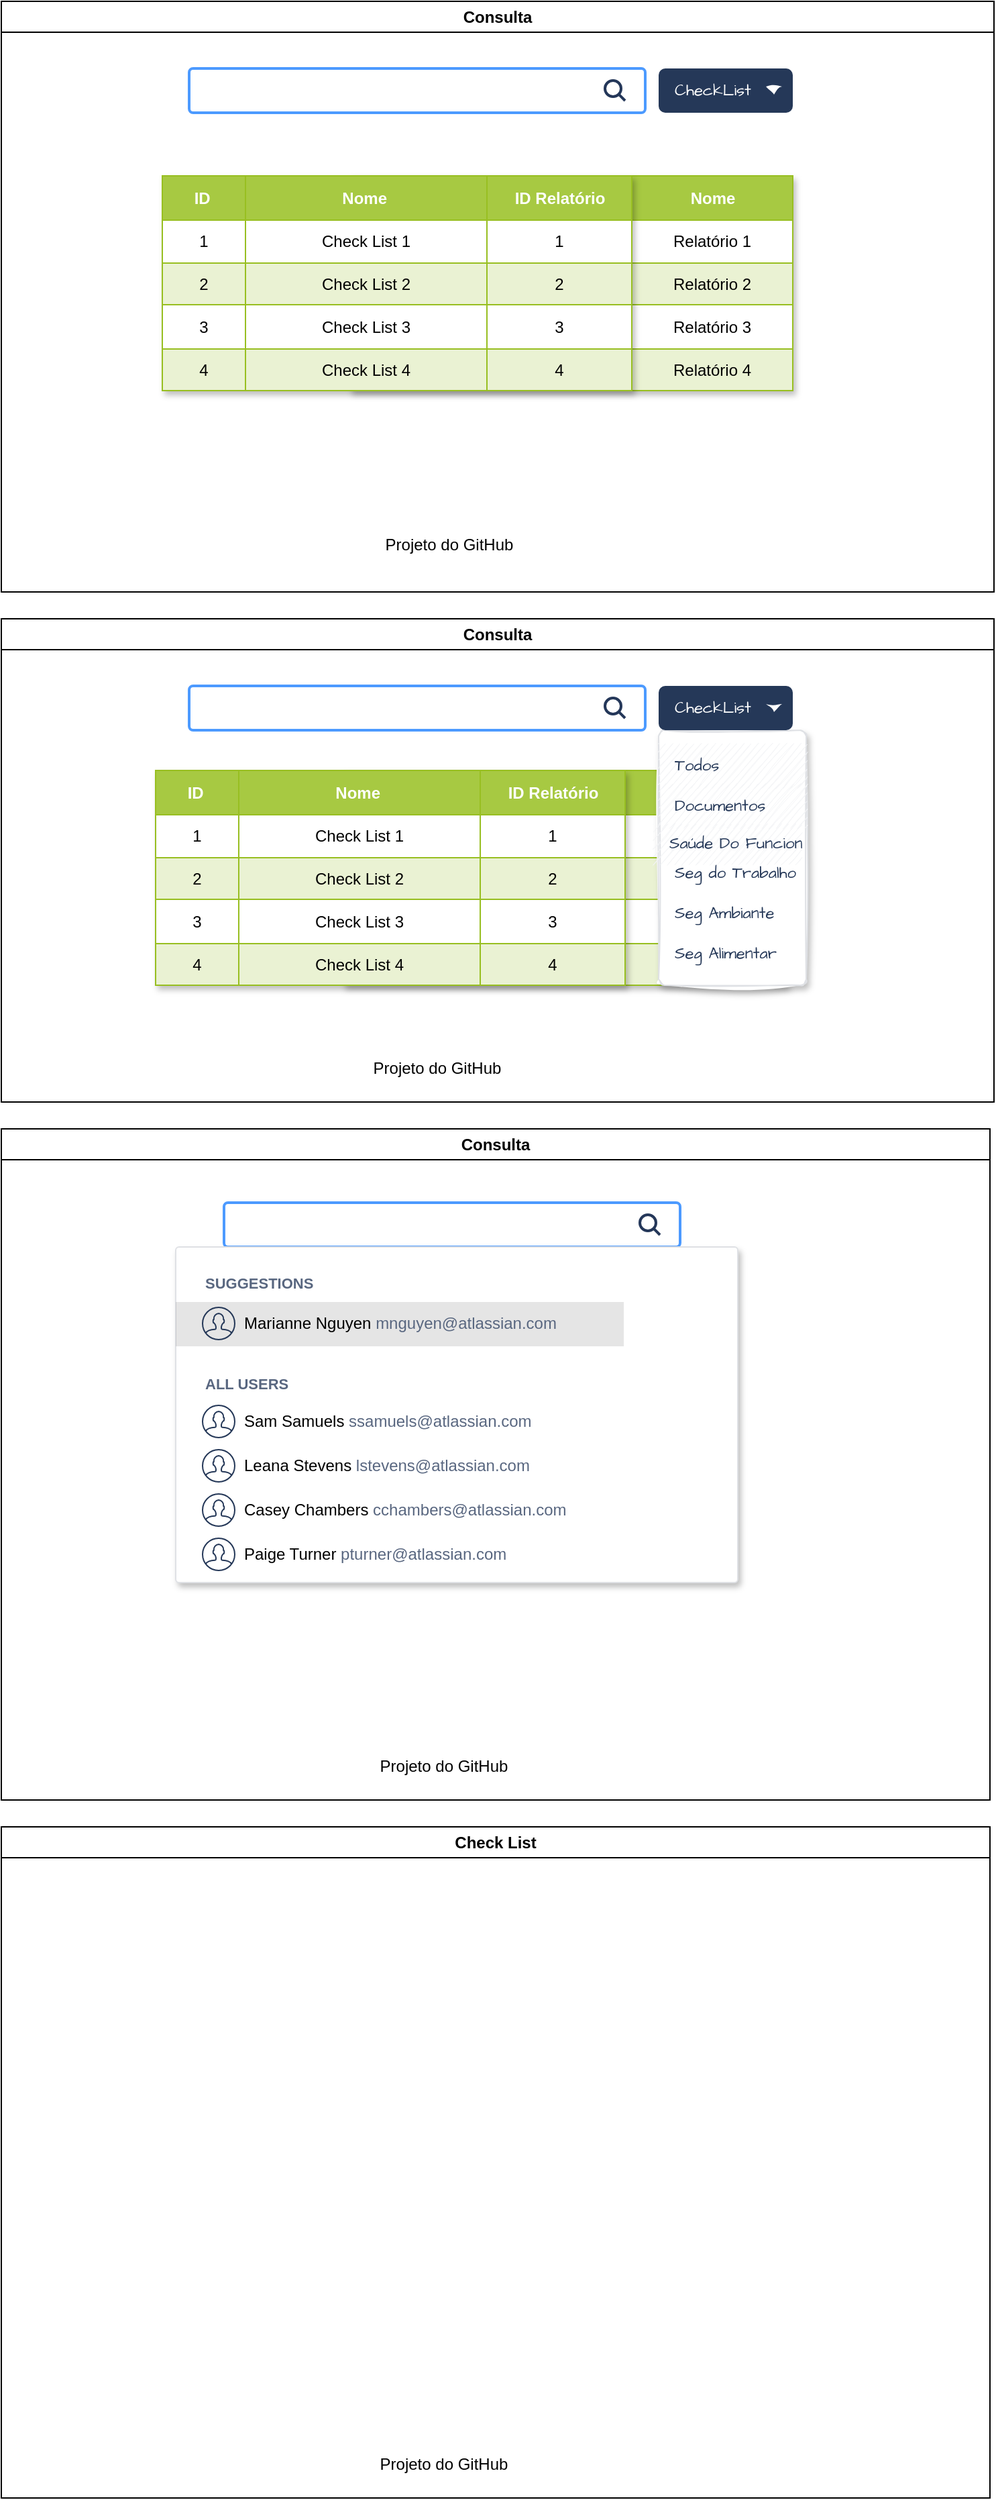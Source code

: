<mxfile version="21.1.8" type="device" pages="3">
  <diagram id="hYDpLWTTxXOnP5VwEAOP" name="Design">
    <mxGraphModel dx="789" dy="376" grid="1" gridSize="10" guides="1" tooltips="1" connect="1" arrows="1" fold="1" page="1" pageScale="1" pageWidth="827" pageHeight="1169" math="0" shadow="0">
      <root>
        <mxCell id="0" />
        <mxCell id="1" parent="0" />
        <mxCell id="rD9ZH-jzT0BM88NUUdoJ-6" value="Consulta" style="swimlane;whiteSpace=wrap;html=1;" parent="1" vertex="1">
          <mxGeometry x="90" y="40" width="740" height="440" as="geometry" />
        </mxCell>
        <mxCell id="llxftVUKtbDUr1pnSRmL-241" value="Assets" style="childLayout=tableLayout;recursiveResize=0;strokeColor=#98bf21;fillColor=#A7C942;shadow=1;movable=1;resizable=1;rotatable=1;deletable=1;editable=1;locked=0;connectable=1;" vertex="1" parent="rD9ZH-jzT0BM88NUUdoJ-6">
          <mxGeometry x="260" y="130" width="330" height="160" as="geometry" />
        </mxCell>
        <mxCell id="llxftVUKtbDUr1pnSRmL-242" style="shape=tableRow;horizontal=0;startSize=0;swimlaneHead=0;swimlaneBody=0;top=0;left=0;bottom=0;right=0;dropTarget=0;collapsible=0;recursiveResize=0;expand=0;fontStyle=0;strokeColor=inherit;fillColor=#ffffff;" vertex="1" parent="llxftVUKtbDUr1pnSRmL-241">
          <mxGeometry width="330" height="33" as="geometry" />
        </mxCell>
        <mxCell id="llxftVUKtbDUr1pnSRmL-243" value="Nome" style="connectable=0;recursiveResize=0;strokeColor=inherit;fillColor=#A7C942;align=center;fontStyle=1;fontColor=#FFFFFF;html=1;" vertex="1" parent="llxftVUKtbDUr1pnSRmL-242">
          <mxGeometry width="110" height="33" as="geometry">
            <mxRectangle width="110" height="33" as="alternateBounds" />
          </mxGeometry>
        </mxCell>
        <mxCell id="llxftVUKtbDUr1pnSRmL-244" value="Title 2" style="connectable=0;recursiveResize=0;strokeColor=inherit;fillColor=#A7C942;align=center;fontStyle=1;fontColor=#FFFFFF;html=1;" vertex="1" parent="llxftVUKtbDUr1pnSRmL-242">
          <mxGeometry x="110" width="100" height="33" as="geometry">
            <mxRectangle width="100" height="33" as="alternateBounds" />
          </mxGeometry>
        </mxCell>
        <mxCell id="llxftVUKtbDUr1pnSRmL-245" value="Nome" style="connectable=0;recursiveResize=0;strokeColor=inherit;fillColor=#A7C942;align=center;fontStyle=1;fontColor=#FFFFFF;html=1;" vertex="1" parent="llxftVUKtbDUr1pnSRmL-242">
          <mxGeometry x="210" width="120" height="33" as="geometry">
            <mxRectangle width="120" height="33" as="alternateBounds" />
          </mxGeometry>
        </mxCell>
        <mxCell id="llxftVUKtbDUr1pnSRmL-246" value="" style="shape=tableRow;horizontal=0;startSize=0;swimlaneHead=0;swimlaneBody=0;top=0;left=0;bottom=0;right=0;dropTarget=0;collapsible=0;recursiveResize=0;expand=0;fontStyle=0;strokeColor=inherit;fillColor=#ffffff;" vertex="1" parent="llxftVUKtbDUr1pnSRmL-241">
          <mxGeometry y="33" width="330" height="32" as="geometry" />
        </mxCell>
        <mxCell id="llxftVUKtbDUr1pnSRmL-247" value="Value 1" style="connectable=0;recursiveResize=0;strokeColor=inherit;fillColor=inherit;align=center;whiteSpace=wrap;html=1;" vertex="1" parent="llxftVUKtbDUr1pnSRmL-246">
          <mxGeometry width="110" height="32" as="geometry">
            <mxRectangle width="110" height="32" as="alternateBounds" />
          </mxGeometry>
        </mxCell>
        <mxCell id="llxftVUKtbDUr1pnSRmL-248" value="Value 2" style="connectable=0;recursiveResize=0;strokeColor=inherit;fillColor=inherit;align=center;whiteSpace=wrap;html=1;" vertex="1" parent="llxftVUKtbDUr1pnSRmL-246">
          <mxGeometry x="110" width="100" height="32" as="geometry">
            <mxRectangle width="100" height="32" as="alternateBounds" />
          </mxGeometry>
        </mxCell>
        <mxCell id="llxftVUKtbDUr1pnSRmL-249" value="Relatório 1&lt;br&gt;" style="connectable=0;recursiveResize=0;strokeColor=inherit;fillColor=inherit;align=center;whiteSpace=wrap;html=1;" vertex="1" parent="llxftVUKtbDUr1pnSRmL-246">
          <mxGeometry x="210" width="120" height="32" as="geometry">
            <mxRectangle width="120" height="32" as="alternateBounds" />
          </mxGeometry>
        </mxCell>
        <mxCell id="llxftVUKtbDUr1pnSRmL-250" value="" style="shape=tableRow;horizontal=0;startSize=0;swimlaneHead=0;swimlaneBody=0;top=0;left=0;bottom=0;right=0;dropTarget=0;collapsible=0;recursiveResize=0;expand=0;fontStyle=1;strokeColor=inherit;fillColor=#EAF2D3;" vertex="1" parent="llxftVUKtbDUr1pnSRmL-241">
          <mxGeometry y="65" width="330" height="31" as="geometry" />
        </mxCell>
        <mxCell id="llxftVUKtbDUr1pnSRmL-251" value="Value 4" style="connectable=0;recursiveResize=0;strokeColor=inherit;fillColor=inherit;whiteSpace=wrap;html=1;" vertex="1" parent="llxftVUKtbDUr1pnSRmL-250">
          <mxGeometry width="110" height="31" as="geometry">
            <mxRectangle width="110" height="31" as="alternateBounds" />
          </mxGeometry>
        </mxCell>
        <mxCell id="llxftVUKtbDUr1pnSRmL-252" value="Value 5" style="connectable=0;recursiveResize=0;strokeColor=inherit;fillColor=inherit;whiteSpace=wrap;html=1;" vertex="1" parent="llxftVUKtbDUr1pnSRmL-250">
          <mxGeometry x="110" width="100" height="31" as="geometry">
            <mxRectangle width="100" height="31" as="alternateBounds" />
          </mxGeometry>
        </mxCell>
        <mxCell id="llxftVUKtbDUr1pnSRmL-253" value="Relatório 2" style="connectable=0;recursiveResize=0;strokeColor=inherit;fillColor=inherit;whiteSpace=wrap;html=1;" vertex="1" parent="llxftVUKtbDUr1pnSRmL-250">
          <mxGeometry x="210" width="120" height="31" as="geometry">
            <mxRectangle width="120" height="31" as="alternateBounds" />
          </mxGeometry>
        </mxCell>
        <mxCell id="llxftVUKtbDUr1pnSRmL-254" value="" style="shape=tableRow;horizontal=0;startSize=0;swimlaneHead=0;swimlaneBody=0;top=0;left=0;bottom=0;right=0;dropTarget=0;collapsible=0;recursiveResize=0;expand=0;fontStyle=0;strokeColor=inherit;fillColor=#ffffff;" vertex="1" parent="llxftVUKtbDUr1pnSRmL-241">
          <mxGeometry y="96" width="330" height="33" as="geometry" />
        </mxCell>
        <mxCell id="llxftVUKtbDUr1pnSRmL-255" value="Value 7" style="connectable=0;recursiveResize=0;strokeColor=inherit;fillColor=inherit;fontStyle=0;align=center;whiteSpace=wrap;html=1;" vertex="1" parent="llxftVUKtbDUr1pnSRmL-254">
          <mxGeometry width="110" height="33" as="geometry">
            <mxRectangle width="110" height="33" as="alternateBounds" />
          </mxGeometry>
        </mxCell>
        <mxCell id="llxftVUKtbDUr1pnSRmL-256" value="Value 8" style="connectable=0;recursiveResize=0;strokeColor=inherit;fillColor=inherit;fontStyle=0;align=center;whiteSpace=wrap;html=1;" vertex="1" parent="llxftVUKtbDUr1pnSRmL-254">
          <mxGeometry x="110" width="100" height="33" as="geometry">
            <mxRectangle width="100" height="33" as="alternateBounds" />
          </mxGeometry>
        </mxCell>
        <mxCell id="llxftVUKtbDUr1pnSRmL-257" value="Relatório 3" style="connectable=0;recursiveResize=0;strokeColor=inherit;fillColor=inherit;fontStyle=0;align=center;whiteSpace=wrap;html=1;" vertex="1" parent="llxftVUKtbDUr1pnSRmL-254">
          <mxGeometry x="210" width="120" height="33" as="geometry">
            <mxRectangle width="120" height="33" as="alternateBounds" />
          </mxGeometry>
        </mxCell>
        <mxCell id="llxftVUKtbDUr1pnSRmL-258" value="" style="shape=tableRow;horizontal=0;startSize=0;swimlaneHead=0;swimlaneBody=0;top=0;left=0;bottom=0;right=0;dropTarget=0;collapsible=0;recursiveResize=0;expand=0;fontStyle=1;strokeColor=inherit;fillColor=#EAF2D3;" vertex="1" parent="llxftVUKtbDUr1pnSRmL-241">
          <mxGeometry y="129" width="330" height="31" as="geometry" />
        </mxCell>
        <mxCell id="llxftVUKtbDUr1pnSRmL-259" value="Value 10" style="connectable=0;recursiveResize=0;strokeColor=inherit;fillColor=inherit;whiteSpace=wrap;html=1;" vertex="1" parent="llxftVUKtbDUr1pnSRmL-258">
          <mxGeometry width="110" height="31" as="geometry">
            <mxRectangle width="110" height="31" as="alternateBounds" />
          </mxGeometry>
        </mxCell>
        <mxCell id="llxftVUKtbDUr1pnSRmL-260" value="Value 11" style="connectable=0;recursiveResize=0;strokeColor=inherit;fillColor=inherit;whiteSpace=wrap;html=1;" vertex="1" parent="llxftVUKtbDUr1pnSRmL-258">
          <mxGeometry x="110" width="100" height="31" as="geometry">
            <mxRectangle width="100" height="31" as="alternateBounds" />
          </mxGeometry>
        </mxCell>
        <mxCell id="llxftVUKtbDUr1pnSRmL-261" value="Relatório 4" style="connectable=0;recursiveResize=0;strokeColor=inherit;fillColor=inherit;whiteSpace=wrap;html=1;" vertex="1" parent="llxftVUKtbDUr1pnSRmL-258">
          <mxGeometry x="210" width="120" height="31" as="geometry">
            <mxRectangle width="120" height="31" as="alternateBounds" />
          </mxGeometry>
        </mxCell>
        <mxCell id="rD9ZH-jzT0BM88NUUdoJ-68" value="Projeto do GitHub" style="text;html=1;strokeColor=none;fillColor=none;align=center;verticalAlign=middle;whiteSpace=wrap;rounded=0;" parent="rD9ZH-jzT0BM88NUUdoJ-6" vertex="1">
          <mxGeometry x="259" y="390" width="150" height="30" as="geometry" />
        </mxCell>
        <mxCell id="09MX7oAzeaX3uCbdMfl3-3" value="CheckList" style="rounded=1;fillColor=#253858;strokeColor=none;html=1;fontColor=#ffffff;align=left;fontSize=12;spacingLeft=10;sketch=0;hachureGap=4;pointerEvents=0;fontFamily=Architects Daughter;fontSource=https%3A%2F%2Ffonts.googleapis.com%2Fcss%3Ffamily%3DArchitects%2BDaughter;" parent="rD9ZH-jzT0BM88NUUdoJ-6" vertex="1">
          <mxGeometry x="490" y="50" width="100" height="33" as="geometry" />
        </mxCell>
        <mxCell id="09MX7oAzeaX3uCbdMfl3-4" value="" style="shape=triangle;direction=south;fillColor=#ffffff;strokeColor=none;html=1;sketch=1;hachureGap=4;pointerEvents=0;fontFamily=Architects Daughter;fontSource=https%3A%2F%2Ffonts.googleapis.com%2Fcss%3Ffamily%3DArchitects%2BDaughter;fontSize=20;" parent="09MX7oAzeaX3uCbdMfl3-3" vertex="1">
          <mxGeometry x="1" y="0.5" width="12" height="6" relative="1" as="geometry">
            <mxPoint x="-20" y="-3" as="offset" />
          </mxGeometry>
        </mxCell>
        <mxCell id="09MX7oAzeaX3uCbdMfl3-91" value="" style="rounded=1;arcSize=9;fillColor=#ffffff;strokeColor=#4C9AFF;html=1;strokeWidth=2;spacingLeft=30;fontColor=#000000;align=left" parent="rD9ZH-jzT0BM88NUUdoJ-6" vertex="1">
          <mxGeometry x="140" y="50" width="340" height="33" as="geometry" />
        </mxCell>
        <mxCell id="09MX7oAzeaX3uCbdMfl3-92" value="" style="shape=mxgraph.ios7.icons.looking_glass;fillColor=none;strokeColor=#243759;html=1;strokeWidth=2" parent="09MX7oAzeaX3uCbdMfl3-91" vertex="1">
          <mxGeometry x="1" y="0.5" width="15" height="15" relative="1" as="geometry">
            <mxPoint x="-30" y="-7.5" as="offset" />
          </mxGeometry>
        </mxCell>
        <mxCell id="llxftVUKtbDUr1pnSRmL-74" value="Assets" style="childLayout=tableLayout;recursiveResize=0;strokeColor=#98bf21;fillColor=#A7C942;shadow=1;movable=1;resizable=1;rotatable=1;deletable=1;editable=1;locked=0;connectable=1;" vertex="1" parent="rD9ZH-jzT0BM88NUUdoJ-6">
          <mxGeometry x="120" y="130" width="350" height="160" as="geometry" />
        </mxCell>
        <mxCell id="llxftVUKtbDUr1pnSRmL-75" style="shape=tableRow;horizontal=0;startSize=0;swimlaneHead=0;swimlaneBody=0;top=0;left=0;bottom=0;right=0;dropTarget=0;collapsible=0;recursiveResize=0;expand=0;fontStyle=0;strokeColor=inherit;fillColor=#ffffff;" vertex="1" parent="llxftVUKtbDUr1pnSRmL-74">
          <mxGeometry width="350" height="33" as="geometry" />
        </mxCell>
        <mxCell id="llxftVUKtbDUr1pnSRmL-76" value="ID&lt;span style=&quot;white-space: pre;&quot;&gt;	&lt;/span&gt;" style="connectable=0;recursiveResize=0;strokeColor=inherit;fillColor=#A7C942;align=center;fontStyle=1;fontColor=#FFFFFF;html=1;" vertex="1" parent="llxftVUKtbDUr1pnSRmL-75">
          <mxGeometry width="62" height="33" as="geometry">
            <mxRectangle width="62" height="33" as="alternateBounds" />
          </mxGeometry>
        </mxCell>
        <mxCell id="llxftVUKtbDUr1pnSRmL-77" value="Nome&lt;span style=&quot;white-space: pre;&quot;&gt;	&lt;/span&gt;" style="connectable=0;recursiveResize=0;strokeColor=inherit;fillColor=#A7C942;align=center;fontStyle=1;fontColor=#FFFFFF;html=1;" vertex="1" parent="llxftVUKtbDUr1pnSRmL-75">
          <mxGeometry x="62" width="180" height="33" as="geometry">
            <mxRectangle width="180" height="33" as="alternateBounds" />
          </mxGeometry>
        </mxCell>
        <mxCell id="llxftVUKtbDUr1pnSRmL-78" value="ID Relatório" style="connectable=0;recursiveResize=0;strokeColor=inherit;fillColor=#A7C942;align=center;fontStyle=1;fontColor=#FFFFFF;html=1;" vertex="1" parent="llxftVUKtbDUr1pnSRmL-75">
          <mxGeometry x="242" width="108" height="33" as="geometry">
            <mxRectangle width="108" height="33" as="alternateBounds" />
          </mxGeometry>
        </mxCell>
        <mxCell id="llxftVUKtbDUr1pnSRmL-79" value="" style="shape=tableRow;horizontal=0;startSize=0;swimlaneHead=0;swimlaneBody=0;top=0;left=0;bottom=0;right=0;dropTarget=0;collapsible=0;recursiveResize=0;expand=0;fontStyle=0;strokeColor=inherit;fillColor=#ffffff;" vertex="1" parent="llxftVUKtbDUr1pnSRmL-74">
          <mxGeometry y="33" width="350" height="32" as="geometry" />
        </mxCell>
        <mxCell id="llxftVUKtbDUr1pnSRmL-80" value="1" style="connectable=0;recursiveResize=0;strokeColor=inherit;fillColor=inherit;align=center;whiteSpace=wrap;html=1;" vertex="1" parent="llxftVUKtbDUr1pnSRmL-79">
          <mxGeometry width="62" height="32" as="geometry">
            <mxRectangle width="62" height="32" as="alternateBounds" />
          </mxGeometry>
        </mxCell>
        <mxCell id="llxftVUKtbDUr1pnSRmL-81" value="Check List 1" style="connectable=0;recursiveResize=0;strokeColor=inherit;fillColor=inherit;align=center;whiteSpace=wrap;html=1;" vertex="1" parent="llxftVUKtbDUr1pnSRmL-79">
          <mxGeometry x="62" width="180" height="32" as="geometry">
            <mxRectangle width="180" height="32" as="alternateBounds" />
          </mxGeometry>
        </mxCell>
        <mxCell id="llxftVUKtbDUr1pnSRmL-82" value="1" style="connectable=0;recursiveResize=0;strokeColor=inherit;fillColor=inherit;align=center;whiteSpace=wrap;html=1;" vertex="1" parent="llxftVUKtbDUr1pnSRmL-79">
          <mxGeometry x="242" width="108" height="32" as="geometry">
            <mxRectangle width="108" height="32" as="alternateBounds" />
          </mxGeometry>
        </mxCell>
        <mxCell id="llxftVUKtbDUr1pnSRmL-83" value="" style="shape=tableRow;horizontal=0;startSize=0;swimlaneHead=0;swimlaneBody=0;top=0;left=0;bottom=0;right=0;dropTarget=0;collapsible=0;recursiveResize=0;expand=0;fontStyle=1;strokeColor=inherit;fillColor=#EAF2D3;" vertex="1" parent="llxftVUKtbDUr1pnSRmL-74">
          <mxGeometry y="65" width="350" height="31" as="geometry" />
        </mxCell>
        <mxCell id="llxftVUKtbDUr1pnSRmL-84" value="2" style="connectable=0;recursiveResize=0;strokeColor=inherit;fillColor=inherit;whiteSpace=wrap;html=1;" vertex="1" parent="llxftVUKtbDUr1pnSRmL-83">
          <mxGeometry width="62" height="31" as="geometry">
            <mxRectangle width="62" height="31" as="alternateBounds" />
          </mxGeometry>
        </mxCell>
        <mxCell id="llxftVUKtbDUr1pnSRmL-85" value="Check List 2" style="connectable=0;recursiveResize=0;strokeColor=inherit;fillColor=inherit;whiteSpace=wrap;html=1;" vertex="1" parent="llxftVUKtbDUr1pnSRmL-83">
          <mxGeometry x="62" width="180" height="31" as="geometry">
            <mxRectangle width="180" height="31" as="alternateBounds" />
          </mxGeometry>
        </mxCell>
        <mxCell id="llxftVUKtbDUr1pnSRmL-86" value="2" style="connectable=0;recursiveResize=0;strokeColor=inherit;fillColor=inherit;whiteSpace=wrap;html=1;" vertex="1" parent="llxftVUKtbDUr1pnSRmL-83">
          <mxGeometry x="242" width="108" height="31" as="geometry">
            <mxRectangle width="108" height="31" as="alternateBounds" />
          </mxGeometry>
        </mxCell>
        <mxCell id="llxftVUKtbDUr1pnSRmL-87" value="" style="shape=tableRow;horizontal=0;startSize=0;swimlaneHead=0;swimlaneBody=0;top=0;left=0;bottom=0;right=0;dropTarget=0;collapsible=0;recursiveResize=0;expand=0;fontStyle=0;strokeColor=inherit;fillColor=#ffffff;" vertex="1" parent="llxftVUKtbDUr1pnSRmL-74">
          <mxGeometry y="96" width="350" height="33" as="geometry" />
        </mxCell>
        <mxCell id="llxftVUKtbDUr1pnSRmL-88" value="3&lt;br&gt;" style="connectable=0;recursiveResize=0;strokeColor=inherit;fillColor=inherit;fontStyle=0;align=center;whiteSpace=wrap;html=1;" vertex="1" parent="llxftVUKtbDUr1pnSRmL-87">
          <mxGeometry width="62" height="33" as="geometry">
            <mxRectangle width="62" height="33" as="alternateBounds" />
          </mxGeometry>
        </mxCell>
        <mxCell id="llxftVUKtbDUr1pnSRmL-89" value="Check List 3" style="connectable=0;recursiveResize=0;strokeColor=inherit;fillColor=inherit;fontStyle=0;align=center;whiteSpace=wrap;html=1;" vertex="1" parent="llxftVUKtbDUr1pnSRmL-87">
          <mxGeometry x="62" width="180" height="33" as="geometry">
            <mxRectangle width="180" height="33" as="alternateBounds" />
          </mxGeometry>
        </mxCell>
        <mxCell id="llxftVUKtbDUr1pnSRmL-90" value="3" style="connectable=0;recursiveResize=0;strokeColor=inherit;fillColor=inherit;fontStyle=0;align=center;whiteSpace=wrap;html=1;" vertex="1" parent="llxftVUKtbDUr1pnSRmL-87">
          <mxGeometry x="242" width="108" height="33" as="geometry">
            <mxRectangle width="108" height="33" as="alternateBounds" />
          </mxGeometry>
        </mxCell>
        <mxCell id="llxftVUKtbDUr1pnSRmL-91" value="" style="shape=tableRow;horizontal=0;startSize=0;swimlaneHead=0;swimlaneBody=0;top=0;left=0;bottom=0;right=0;dropTarget=0;collapsible=0;recursiveResize=0;expand=0;fontStyle=1;strokeColor=inherit;fillColor=#EAF2D3;" vertex="1" parent="llxftVUKtbDUr1pnSRmL-74">
          <mxGeometry y="129" width="350" height="31" as="geometry" />
        </mxCell>
        <mxCell id="llxftVUKtbDUr1pnSRmL-92" value="4&lt;br&gt;" style="connectable=0;recursiveResize=0;strokeColor=inherit;fillColor=inherit;whiteSpace=wrap;html=1;" vertex="1" parent="llxftVUKtbDUr1pnSRmL-91">
          <mxGeometry width="62" height="31" as="geometry">
            <mxRectangle width="62" height="31" as="alternateBounds" />
          </mxGeometry>
        </mxCell>
        <mxCell id="llxftVUKtbDUr1pnSRmL-93" value="Check List 4" style="connectable=0;recursiveResize=0;strokeColor=inherit;fillColor=inherit;whiteSpace=wrap;html=1;" vertex="1" parent="llxftVUKtbDUr1pnSRmL-91">
          <mxGeometry x="62" width="180" height="31" as="geometry">
            <mxRectangle width="180" height="31" as="alternateBounds" />
          </mxGeometry>
        </mxCell>
        <mxCell id="llxftVUKtbDUr1pnSRmL-94" value="4" style="connectable=0;recursiveResize=0;strokeColor=inherit;fillColor=inherit;whiteSpace=wrap;html=1;" vertex="1" parent="llxftVUKtbDUr1pnSRmL-91">
          <mxGeometry x="242" width="108" height="31" as="geometry">
            <mxRectangle width="108" height="31" as="alternateBounds" />
          </mxGeometry>
        </mxCell>
        <mxCell id="09MX7oAzeaX3uCbdMfl3-51" value="Consulta" style="swimlane;whiteSpace=wrap;html=1;" parent="1" vertex="1">
          <mxGeometry x="90" y="880" width="737" height="500" as="geometry" />
        </mxCell>
        <mxCell id="09MX7oAzeaX3uCbdMfl3-75" value="" style="rounded=1;arcSize=9;fillColor=#ffffff;strokeColor=#4C9AFF;html=1;strokeWidth=2;spacingLeft=30;fontColor=#000000;align=left" parent="09MX7oAzeaX3uCbdMfl3-51" vertex="1">
          <mxGeometry x="166" y="55" width="340" height="33" as="geometry" />
        </mxCell>
        <mxCell id="09MX7oAzeaX3uCbdMfl3-76" value="" style="shape=mxgraph.ios7.icons.looking_glass;fillColor=none;strokeColor=#243759;html=1;strokeWidth=2" parent="09MX7oAzeaX3uCbdMfl3-75" vertex="1">
          <mxGeometry x="1" y="0.5" width="15" height="15" relative="1" as="geometry">
            <mxPoint x="-30" y="-7.5" as="offset" />
          </mxGeometry>
        </mxCell>
        <mxCell id="09MX7oAzeaX3uCbdMfl3-93" value="Projeto do GitHub" style="text;html=1;strokeColor=none;fillColor=none;align=center;verticalAlign=middle;whiteSpace=wrap;rounded=0;" parent="09MX7oAzeaX3uCbdMfl3-51" vertex="1">
          <mxGeometry x="255" y="460" width="150" height="30" as="geometry" />
        </mxCell>
        <mxCell id="09MX7oAzeaX3uCbdMfl3-77" value="" style="rounded=1;fillColor=#ffffff;strokeColor=#DFE1E5;shadow=1;arcSize=1" parent="09MX7oAzeaX3uCbdMfl3-51" vertex="1">
          <mxGeometry x="130" y="88" width="419" height="250" as="geometry" />
        </mxCell>
        <mxCell id="09MX7oAzeaX3uCbdMfl3-78" value="SUGGESTIONS" style="fillColor=none;strokeColor=none;html=1;resizeWidth=1;align=left;spacingLeft=20;fontSize=11;fontStyle=1;fontColor=#596780" parent="09MX7oAzeaX3uCbdMfl3-77" vertex="1">
          <mxGeometry width="265.235" height="33" relative="1" as="geometry">
            <mxPoint y="10" as="offset" />
          </mxGeometry>
        </mxCell>
        <mxCell id="09MX7oAzeaX3uCbdMfl3-79" value="" style="rounded=0;fillColor=#000000;strokeColor=none;html=1;opacity=10;resizeWidth=1" parent="09MX7oAzeaX3uCbdMfl3-77" vertex="1">
          <mxGeometry width="334" height="33" relative="1" as="geometry">
            <mxPoint y="41" as="offset" />
          </mxGeometry>
        </mxCell>
        <mxCell id="09MX7oAzeaX3uCbdMfl3-80" value="Marianne Nguyen &lt;font color=&quot;#596780&quot;&gt;mnguyen@atlassian.com&lt;/font&gt;" style="shape=mxgraph.ios7.icons.user;fillColor=none;strokeColor=#253858;html=1;;align=left;fontSize=12;spacingLeft=5;labelPosition=right;verticalLabelPosition=middle;verticalAlign=middle;" parent="09MX7oAzeaX3uCbdMfl3-77" vertex="1">
          <mxGeometry width="24" height="24" relative="1" as="geometry">
            <mxPoint x="20" y="45" as="offset" />
          </mxGeometry>
        </mxCell>
        <mxCell id="09MX7oAzeaX3uCbdMfl3-81" value="ALL USERS" style="fillColor=none;strokeColor=none;html=1;resizeWidth=1;align=left;spacingLeft=20;fontSize=11;fontStyle=1;fontColor=#596780" parent="09MX7oAzeaX3uCbdMfl3-77" vertex="1">
          <mxGeometry width="265.235" height="33" relative="1" as="geometry">
            <mxPoint y="85" as="offset" />
          </mxGeometry>
        </mxCell>
        <mxCell id="09MX7oAzeaX3uCbdMfl3-82" value="Sam Samuels &lt;font color=&quot;#596780&quot;&gt;ssamuels@atlassian.com&lt;/font&gt;" style="shape=mxgraph.ios7.icons.user;fillColor=none;strokeColor=#253858;html=1;;align=left;fontSize=12;spacingLeft=5;labelPosition=right;verticalLabelPosition=middle;verticalAlign=middle;" parent="09MX7oAzeaX3uCbdMfl3-77" vertex="1">
          <mxGeometry width="24" height="24" relative="1" as="geometry">
            <mxPoint x="20" y="118" as="offset" />
          </mxGeometry>
        </mxCell>
        <mxCell id="09MX7oAzeaX3uCbdMfl3-83" value="Leana Stevens &lt;font color=&quot;#596780&quot;&gt;lstevens@atlassian.com&lt;/font&gt;" style="shape=mxgraph.ios7.icons.user;fillColor=none;strokeColor=#253858;html=1;;align=left;fontSize=12;spacingLeft=5;labelPosition=right;verticalLabelPosition=middle;verticalAlign=middle;" parent="09MX7oAzeaX3uCbdMfl3-77" vertex="1">
          <mxGeometry width="24" height="24" relative="1" as="geometry">
            <mxPoint x="20" y="151" as="offset" />
          </mxGeometry>
        </mxCell>
        <mxCell id="09MX7oAzeaX3uCbdMfl3-84" value="Casey Chambers &lt;font color=&quot;#596780&quot;&gt;cchambers@atlassian.com&lt;/font&gt;" style="shape=mxgraph.ios7.icons.user;fillColor=none;strokeColor=#253858;html=1;;align=left;fontSize=12;spacingLeft=5;labelPosition=right;verticalLabelPosition=middle;verticalAlign=middle;" parent="09MX7oAzeaX3uCbdMfl3-77" vertex="1">
          <mxGeometry width="24" height="24" relative="1" as="geometry">
            <mxPoint x="20" y="184" as="offset" />
          </mxGeometry>
        </mxCell>
        <mxCell id="09MX7oAzeaX3uCbdMfl3-85" value="Paige Turner &lt;font color=&quot;#596780&quot;&gt;pturner@atlassian.com&lt;/font&gt;" style="shape=mxgraph.ios7.icons.user;fillColor=none;strokeColor=#253858;html=1;;align=left;fontSize=12;spacingLeft=5;labelPosition=right;verticalLabelPosition=middle;verticalAlign=middle;" parent="09MX7oAzeaX3uCbdMfl3-77" vertex="1">
          <mxGeometry width="24" height="24" relative="1" as="geometry">
            <mxPoint x="20" y="217" as="offset" />
          </mxGeometry>
        </mxCell>
        <mxCell id="llxftVUKtbDUr1pnSRmL-26" value="Consulta" style="swimlane;whiteSpace=wrap;html=1;" vertex="1" parent="1">
          <mxGeometry x="90" y="500" width="740" height="360" as="geometry" />
        </mxCell>
        <mxCell id="llxftVUKtbDUr1pnSRmL-267" value="Assets" style="childLayout=tableLayout;recursiveResize=0;strokeColor=#98bf21;fillColor=#A7C942;shadow=1;movable=1;resizable=1;rotatable=1;deletable=1;editable=1;locked=0;connectable=1;" vertex="1" parent="llxftVUKtbDUr1pnSRmL-26">
          <mxGeometry x="255" y="113" width="330" height="160" as="geometry" />
        </mxCell>
        <mxCell id="llxftVUKtbDUr1pnSRmL-268" style="shape=tableRow;horizontal=0;startSize=0;swimlaneHead=0;swimlaneBody=0;top=0;left=0;bottom=0;right=0;dropTarget=0;collapsible=0;recursiveResize=0;expand=0;fontStyle=0;strokeColor=inherit;fillColor=#ffffff;" vertex="1" parent="llxftVUKtbDUr1pnSRmL-267">
          <mxGeometry width="330" height="33" as="geometry" />
        </mxCell>
        <mxCell id="llxftVUKtbDUr1pnSRmL-269" value="Nome" style="connectable=0;recursiveResize=0;strokeColor=inherit;fillColor=#A7C942;align=center;fontStyle=1;fontColor=#FFFFFF;html=1;" vertex="1" parent="llxftVUKtbDUr1pnSRmL-268">
          <mxGeometry width="110" height="33" as="geometry">
            <mxRectangle width="110" height="33" as="alternateBounds" />
          </mxGeometry>
        </mxCell>
        <mxCell id="llxftVUKtbDUr1pnSRmL-270" value="Title 2" style="connectable=0;recursiveResize=0;strokeColor=inherit;fillColor=#A7C942;align=center;fontStyle=1;fontColor=#FFFFFF;html=1;" vertex="1" parent="llxftVUKtbDUr1pnSRmL-268">
          <mxGeometry x="110" width="100" height="33" as="geometry">
            <mxRectangle width="100" height="33" as="alternateBounds" />
          </mxGeometry>
        </mxCell>
        <mxCell id="llxftVUKtbDUr1pnSRmL-271" value="Nome" style="connectable=0;recursiveResize=0;strokeColor=inherit;fillColor=#A7C942;align=center;fontStyle=1;fontColor=#FFFFFF;html=1;" vertex="1" parent="llxftVUKtbDUr1pnSRmL-268">
          <mxGeometry x="210" width="120" height="33" as="geometry">
            <mxRectangle width="120" height="33" as="alternateBounds" />
          </mxGeometry>
        </mxCell>
        <mxCell id="llxftVUKtbDUr1pnSRmL-272" value="" style="shape=tableRow;horizontal=0;startSize=0;swimlaneHead=0;swimlaneBody=0;top=0;left=0;bottom=0;right=0;dropTarget=0;collapsible=0;recursiveResize=0;expand=0;fontStyle=0;strokeColor=inherit;fillColor=#ffffff;" vertex="1" parent="llxftVUKtbDUr1pnSRmL-267">
          <mxGeometry y="33" width="330" height="32" as="geometry" />
        </mxCell>
        <mxCell id="llxftVUKtbDUr1pnSRmL-273" value="Value 1" style="connectable=0;recursiveResize=0;strokeColor=inherit;fillColor=inherit;align=center;whiteSpace=wrap;html=1;" vertex="1" parent="llxftVUKtbDUr1pnSRmL-272">
          <mxGeometry width="110" height="32" as="geometry">
            <mxRectangle width="110" height="32" as="alternateBounds" />
          </mxGeometry>
        </mxCell>
        <mxCell id="llxftVUKtbDUr1pnSRmL-274" value="Value 2" style="connectable=0;recursiveResize=0;strokeColor=inherit;fillColor=inherit;align=center;whiteSpace=wrap;html=1;" vertex="1" parent="llxftVUKtbDUr1pnSRmL-272">
          <mxGeometry x="110" width="100" height="32" as="geometry">
            <mxRectangle width="100" height="32" as="alternateBounds" />
          </mxGeometry>
        </mxCell>
        <mxCell id="llxftVUKtbDUr1pnSRmL-275" value="Relatório 1&lt;br&gt;" style="connectable=0;recursiveResize=0;strokeColor=inherit;fillColor=inherit;align=center;whiteSpace=wrap;html=1;" vertex="1" parent="llxftVUKtbDUr1pnSRmL-272">
          <mxGeometry x="210" width="120" height="32" as="geometry">
            <mxRectangle width="120" height="32" as="alternateBounds" />
          </mxGeometry>
        </mxCell>
        <mxCell id="llxftVUKtbDUr1pnSRmL-276" value="" style="shape=tableRow;horizontal=0;startSize=0;swimlaneHead=0;swimlaneBody=0;top=0;left=0;bottom=0;right=0;dropTarget=0;collapsible=0;recursiveResize=0;expand=0;fontStyle=1;strokeColor=inherit;fillColor=#EAF2D3;" vertex="1" parent="llxftVUKtbDUr1pnSRmL-267">
          <mxGeometry y="65" width="330" height="31" as="geometry" />
        </mxCell>
        <mxCell id="llxftVUKtbDUr1pnSRmL-277" value="Value 4" style="connectable=0;recursiveResize=0;strokeColor=inherit;fillColor=inherit;whiteSpace=wrap;html=1;" vertex="1" parent="llxftVUKtbDUr1pnSRmL-276">
          <mxGeometry width="110" height="31" as="geometry">
            <mxRectangle width="110" height="31" as="alternateBounds" />
          </mxGeometry>
        </mxCell>
        <mxCell id="llxftVUKtbDUr1pnSRmL-278" value="Value 5" style="connectable=0;recursiveResize=0;strokeColor=inherit;fillColor=inherit;whiteSpace=wrap;html=1;" vertex="1" parent="llxftVUKtbDUr1pnSRmL-276">
          <mxGeometry x="110" width="100" height="31" as="geometry">
            <mxRectangle width="100" height="31" as="alternateBounds" />
          </mxGeometry>
        </mxCell>
        <mxCell id="llxftVUKtbDUr1pnSRmL-279" value="Relatório 2" style="connectable=0;recursiveResize=0;strokeColor=inherit;fillColor=inherit;whiteSpace=wrap;html=1;" vertex="1" parent="llxftVUKtbDUr1pnSRmL-276">
          <mxGeometry x="210" width="120" height="31" as="geometry">
            <mxRectangle width="120" height="31" as="alternateBounds" />
          </mxGeometry>
        </mxCell>
        <mxCell id="llxftVUKtbDUr1pnSRmL-280" value="" style="shape=tableRow;horizontal=0;startSize=0;swimlaneHead=0;swimlaneBody=0;top=0;left=0;bottom=0;right=0;dropTarget=0;collapsible=0;recursiveResize=0;expand=0;fontStyle=0;strokeColor=inherit;fillColor=#ffffff;" vertex="1" parent="llxftVUKtbDUr1pnSRmL-267">
          <mxGeometry y="96" width="330" height="33" as="geometry" />
        </mxCell>
        <mxCell id="llxftVUKtbDUr1pnSRmL-281" value="Value 7" style="connectable=0;recursiveResize=0;strokeColor=inherit;fillColor=inherit;fontStyle=0;align=center;whiteSpace=wrap;html=1;" vertex="1" parent="llxftVUKtbDUr1pnSRmL-280">
          <mxGeometry width="110" height="33" as="geometry">
            <mxRectangle width="110" height="33" as="alternateBounds" />
          </mxGeometry>
        </mxCell>
        <mxCell id="llxftVUKtbDUr1pnSRmL-282" value="Value 8" style="connectable=0;recursiveResize=0;strokeColor=inherit;fillColor=inherit;fontStyle=0;align=center;whiteSpace=wrap;html=1;" vertex="1" parent="llxftVUKtbDUr1pnSRmL-280">
          <mxGeometry x="110" width="100" height="33" as="geometry">
            <mxRectangle width="100" height="33" as="alternateBounds" />
          </mxGeometry>
        </mxCell>
        <mxCell id="llxftVUKtbDUr1pnSRmL-283" value="Relatório 3" style="connectable=0;recursiveResize=0;strokeColor=inherit;fillColor=inherit;fontStyle=0;align=center;whiteSpace=wrap;html=1;" vertex="1" parent="llxftVUKtbDUr1pnSRmL-280">
          <mxGeometry x="210" width="120" height="33" as="geometry">
            <mxRectangle width="120" height="33" as="alternateBounds" />
          </mxGeometry>
        </mxCell>
        <mxCell id="llxftVUKtbDUr1pnSRmL-284" value="" style="shape=tableRow;horizontal=0;startSize=0;swimlaneHead=0;swimlaneBody=0;top=0;left=0;bottom=0;right=0;dropTarget=0;collapsible=0;recursiveResize=0;expand=0;fontStyle=1;strokeColor=inherit;fillColor=#EAF2D3;" vertex="1" parent="llxftVUKtbDUr1pnSRmL-267">
          <mxGeometry y="129" width="330" height="31" as="geometry" />
        </mxCell>
        <mxCell id="llxftVUKtbDUr1pnSRmL-285" value="Value 10" style="connectable=0;recursiveResize=0;strokeColor=inherit;fillColor=inherit;whiteSpace=wrap;html=1;" vertex="1" parent="llxftVUKtbDUr1pnSRmL-284">
          <mxGeometry width="110" height="31" as="geometry">
            <mxRectangle width="110" height="31" as="alternateBounds" />
          </mxGeometry>
        </mxCell>
        <mxCell id="llxftVUKtbDUr1pnSRmL-286" value="Value 11" style="connectable=0;recursiveResize=0;strokeColor=inherit;fillColor=inherit;whiteSpace=wrap;html=1;" vertex="1" parent="llxftVUKtbDUr1pnSRmL-284">
          <mxGeometry x="110" width="100" height="31" as="geometry">
            <mxRectangle width="100" height="31" as="alternateBounds" />
          </mxGeometry>
        </mxCell>
        <mxCell id="llxftVUKtbDUr1pnSRmL-287" value="Relatório 4" style="connectable=0;recursiveResize=0;strokeColor=inherit;fillColor=inherit;whiteSpace=wrap;html=1;" vertex="1" parent="llxftVUKtbDUr1pnSRmL-284">
          <mxGeometry x="210" width="120" height="31" as="geometry">
            <mxRectangle width="120" height="31" as="alternateBounds" />
          </mxGeometry>
        </mxCell>
        <mxCell id="llxftVUKtbDUr1pnSRmL-288" value="Assets" style="childLayout=tableLayout;recursiveResize=0;strokeColor=#98bf21;fillColor=#A7C942;shadow=1;movable=1;resizable=1;rotatable=1;deletable=1;editable=1;locked=0;connectable=1;" vertex="1" parent="llxftVUKtbDUr1pnSRmL-26">
          <mxGeometry x="115" y="113" width="350" height="160" as="geometry" />
        </mxCell>
        <mxCell id="llxftVUKtbDUr1pnSRmL-289" style="shape=tableRow;horizontal=0;startSize=0;swimlaneHead=0;swimlaneBody=0;top=0;left=0;bottom=0;right=0;dropTarget=0;collapsible=0;recursiveResize=0;expand=0;fontStyle=0;strokeColor=inherit;fillColor=#ffffff;" vertex="1" parent="llxftVUKtbDUr1pnSRmL-288">
          <mxGeometry width="350" height="33" as="geometry" />
        </mxCell>
        <mxCell id="llxftVUKtbDUr1pnSRmL-290" value="ID&lt;span style=&quot;white-space: pre;&quot;&gt;	&lt;/span&gt;" style="connectable=0;recursiveResize=0;strokeColor=inherit;fillColor=#A7C942;align=center;fontStyle=1;fontColor=#FFFFFF;html=1;" vertex="1" parent="llxftVUKtbDUr1pnSRmL-289">
          <mxGeometry width="62" height="33" as="geometry">
            <mxRectangle width="62" height="33" as="alternateBounds" />
          </mxGeometry>
        </mxCell>
        <mxCell id="llxftVUKtbDUr1pnSRmL-291" value="Nome&lt;span style=&quot;white-space: pre;&quot;&gt;	&lt;/span&gt;" style="connectable=0;recursiveResize=0;strokeColor=inherit;fillColor=#A7C942;align=center;fontStyle=1;fontColor=#FFFFFF;html=1;" vertex="1" parent="llxftVUKtbDUr1pnSRmL-289">
          <mxGeometry x="62" width="180" height="33" as="geometry">
            <mxRectangle width="180" height="33" as="alternateBounds" />
          </mxGeometry>
        </mxCell>
        <mxCell id="llxftVUKtbDUr1pnSRmL-292" value="ID Relatório" style="connectable=0;recursiveResize=0;strokeColor=inherit;fillColor=#A7C942;align=center;fontStyle=1;fontColor=#FFFFFF;html=1;" vertex="1" parent="llxftVUKtbDUr1pnSRmL-289">
          <mxGeometry x="242" width="108" height="33" as="geometry">
            <mxRectangle width="108" height="33" as="alternateBounds" />
          </mxGeometry>
        </mxCell>
        <mxCell id="llxftVUKtbDUr1pnSRmL-293" value="" style="shape=tableRow;horizontal=0;startSize=0;swimlaneHead=0;swimlaneBody=0;top=0;left=0;bottom=0;right=0;dropTarget=0;collapsible=0;recursiveResize=0;expand=0;fontStyle=0;strokeColor=inherit;fillColor=#ffffff;" vertex="1" parent="llxftVUKtbDUr1pnSRmL-288">
          <mxGeometry y="33" width="350" height="32" as="geometry" />
        </mxCell>
        <mxCell id="llxftVUKtbDUr1pnSRmL-294" value="1" style="connectable=0;recursiveResize=0;strokeColor=inherit;fillColor=inherit;align=center;whiteSpace=wrap;html=1;" vertex="1" parent="llxftVUKtbDUr1pnSRmL-293">
          <mxGeometry width="62" height="32" as="geometry">
            <mxRectangle width="62" height="32" as="alternateBounds" />
          </mxGeometry>
        </mxCell>
        <mxCell id="llxftVUKtbDUr1pnSRmL-295" value="Check List 1" style="connectable=0;recursiveResize=0;strokeColor=inherit;fillColor=inherit;align=center;whiteSpace=wrap;html=1;" vertex="1" parent="llxftVUKtbDUr1pnSRmL-293">
          <mxGeometry x="62" width="180" height="32" as="geometry">
            <mxRectangle width="180" height="32" as="alternateBounds" />
          </mxGeometry>
        </mxCell>
        <mxCell id="llxftVUKtbDUr1pnSRmL-296" value="1" style="connectable=0;recursiveResize=0;strokeColor=inherit;fillColor=inherit;align=center;whiteSpace=wrap;html=1;" vertex="1" parent="llxftVUKtbDUr1pnSRmL-293">
          <mxGeometry x="242" width="108" height="32" as="geometry">
            <mxRectangle width="108" height="32" as="alternateBounds" />
          </mxGeometry>
        </mxCell>
        <mxCell id="llxftVUKtbDUr1pnSRmL-297" value="" style="shape=tableRow;horizontal=0;startSize=0;swimlaneHead=0;swimlaneBody=0;top=0;left=0;bottom=0;right=0;dropTarget=0;collapsible=0;recursiveResize=0;expand=0;fontStyle=1;strokeColor=inherit;fillColor=#EAF2D3;" vertex="1" parent="llxftVUKtbDUr1pnSRmL-288">
          <mxGeometry y="65" width="350" height="31" as="geometry" />
        </mxCell>
        <mxCell id="llxftVUKtbDUr1pnSRmL-298" value="2" style="connectable=0;recursiveResize=0;strokeColor=inherit;fillColor=inherit;whiteSpace=wrap;html=1;" vertex="1" parent="llxftVUKtbDUr1pnSRmL-297">
          <mxGeometry width="62" height="31" as="geometry">
            <mxRectangle width="62" height="31" as="alternateBounds" />
          </mxGeometry>
        </mxCell>
        <mxCell id="llxftVUKtbDUr1pnSRmL-299" value="Check List 2" style="connectable=0;recursiveResize=0;strokeColor=inherit;fillColor=inherit;whiteSpace=wrap;html=1;" vertex="1" parent="llxftVUKtbDUr1pnSRmL-297">
          <mxGeometry x="62" width="180" height="31" as="geometry">
            <mxRectangle width="180" height="31" as="alternateBounds" />
          </mxGeometry>
        </mxCell>
        <mxCell id="llxftVUKtbDUr1pnSRmL-300" value="2" style="connectable=0;recursiveResize=0;strokeColor=inherit;fillColor=inherit;whiteSpace=wrap;html=1;" vertex="1" parent="llxftVUKtbDUr1pnSRmL-297">
          <mxGeometry x="242" width="108" height="31" as="geometry">
            <mxRectangle width="108" height="31" as="alternateBounds" />
          </mxGeometry>
        </mxCell>
        <mxCell id="llxftVUKtbDUr1pnSRmL-301" value="" style="shape=tableRow;horizontal=0;startSize=0;swimlaneHead=0;swimlaneBody=0;top=0;left=0;bottom=0;right=0;dropTarget=0;collapsible=0;recursiveResize=0;expand=0;fontStyle=0;strokeColor=inherit;fillColor=#ffffff;" vertex="1" parent="llxftVUKtbDUr1pnSRmL-288">
          <mxGeometry y="96" width="350" height="33" as="geometry" />
        </mxCell>
        <mxCell id="llxftVUKtbDUr1pnSRmL-302" value="3&lt;br&gt;" style="connectable=0;recursiveResize=0;strokeColor=inherit;fillColor=inherit;fontStyle=0;align=center;whiteSpace=wrap;html=1;" vertex="1" parent="llxftVUKtbDUr1pnSRmL-301">
          <mxGeometry width="62" height="33" as="geometry">
            <mxRectangle width="62" height="33" as="alternateBounds" />
          </mxGeometry>
        </mxCell>
        <mxCell id="llxftVUKtbDUr1pnSRmL-303" value="Check List 3" style="connectable=0;recursiveResize=0;strokeColor=inherit;fillColor=inherit;fontStyle=0;align=center;whiteSpace=wrap;html=1;" vertex="1" parent="llxftVUKtbDUr1pnSRmL-301">
          <mxGeometry x="62" width="180" height="33" as="geometry">
            <mxRectangle width="180" height="33" as="alternateBounds" />
          </mxGeometry>
        </mxCell>
        <mxCell id="llxftVUKtbDUr1pnSRmL-304" value="3" style="connectable=0;recursiveResize=0;strokeColor=inherit;fillColor=inherit;fontStyle=0;align=center;whiteSpace=wrap;html=1;" vertex="1" parent="llxftVUKtbDUr1pnSRmL-301">
          <mxGeometry x="242" width="108" height="33" as="geometry">
            <mxRectangle width="108" height="33" as="alternateBounds" />
          </mxGeometry>
        </mxCell>
        <mxCell id="llxftVUKtbDUr1pnSRmL-305" value="" style="shape=tableRow;horizontal=0;startSize=0;swimlaneHead=0;swimlaneBody=0;top=0;left=0;bottom=0;right=0;dropTarget=0;collapsible=0;recursiveResize=0;expand=0;fontStyle=1;strokeColor=inherit;fillColor=#EAF2D3;" vertex="1" parent="llxftVUKtbDUr1pnSRmL-288">
          <mxGeometry y="129" width="350" height="31" as="geometry" />
        </mxCell>
        <mxCell id="llxftVUKtbDUr1pnSRmL-306" value="4&lt;br&gt;" style="connectable=0;recursiveResize=0;strokeColor=inherit;fillColor=inherit;whiteSpace=wrap;html=1;" vertex="1" parent="llxftVUKtbDUr1pnSRmL-305">
          <mxGeometry width="62" height="31" as="geometry">
            <mxRectangle width="62" height="31" as="alternateBounds" />
          </mxGeometry>
        </mxCell>
        <mxCell id="llxftVUKtbDUr1pnSRmL-307" value="Check List 4" style="connectable=0;recursiveResize=0;strokeColor=inherit;fillColor=inherit;whiteSpace=wrap;html=1;" vertex="1" parent="llxftVUKtbDUr1pnSRmL-305">
          <mxGeometry x="62" width="180" height="31" as="geometry">
            <mxRectangle width="180" height="31" as="alternateBounds" />
          </mxGeometry>
        </mxCell>
        <mxCell id="llxftVUKtbDUr1pnSRmL-308" value="4" style="connectable=0;recursiveResize=0;strokeColor=inherit;fillColor=inherit;whiteSpace=wrap;html=1;" vertex="1" parent="llxftVUKtbDUr1pnSRmL-305">
          <mxGeometry x="242" width="108" height="31" as="geometry">
            <mxRectangle width="108" height="31" as="alternateBounds" />
          </mxGeometry>
        </mxCell>
        <mxCell id="llxftVUKtbDUr1pnSRmL-27" value="Projeto do GitHub" style="text;html=1;strokeColor=none;fillColor=none;align=center;verticalAlign=middle;whiteSpace=wrap;rounded=0;" vertex="1" parent="llxftVUKtbDUr1pnSRmL-26">
          <mxGeometry x="250" y="320" width="150" height="30" as="geometry" />
        </mxCell>
        <mxCell id="llxftVUKtbDUr1pnSRmL-28" value="" style="rounded=1;fillColor=#ffffff;strokeColor=#DFE1E5;shadow=1;html=1;arcSize=4;sketch=1;hachureGap=4;pointerEvents=0;fontFamily=Architects Daughter;fontSource=https%3A%2F%2Ffonts.googleapis.com%2Fcss%3Ffamily%3DArchitects%2BDaughter;fontSize=20;" vertex="1" parent="llxftVUKtbDUr1pnSRmL-26">
          <mxGeometry x="490" y="83" width="110" height="190" as="geometry" />
        </mxCell>
        <mxCell id="llxftVUKtbDUr1pnSRmL-29" value="Documentos" style="rounded=0;fillColor=#F4F5F7;strokeColor=none;shadow=0;html=1;align=left;fontSize=12;spacingLeft=10;fontColor=#253858;resizeWidth=1;sketch=1;hachureGap=4;pointerEvents=0;fontFamily=Architects Daughter;fontSource=https%3A%2F%2Ffonts.googleapis.com%2Fcss%3Ffamily%3DArchitects%2BDaughter;" vertex="1" parent="llxftVUKtbDUr1pnSRmL-28">
          <mxGeometry width="110" height="33" relative="1" as="geometry">
            <mxPoint y="40" as="offset" />
          </mxGeometry>
        </mxCell>
        <mxCell id="llxftVUKtbDUr1pnSRmL-30" value="Seg do Trabalho" style="rounded=0;fillColor=none;strokeColor=none;shadow=0;html=1;align=left;fontSize=12;spacingLeft=10;fontColor=#253858;resizeWidth=1;sketch=1;hachureGap=4;pointerEvents=0;fontFamily=Architects Daughter;fontSource=https%3A%2F%2Ffonts.googleapis.com%2Fcss%3Ffamily%3DArchitects%2BDaughter;" vertex="1" parent="llxftVUKtbDUr1pnSRmL-28">
          <mxGeometry width="110" height="33" relative="1" as="geometry">
            <mxPoint y="90" as="offset" />
          </mxGeometry>
        </mxCell>
        <mxCell id="llxftVUKtbDUr1pnSRmL-31" value="Seg Ambiante&amp;nbsp;" style="rounded=0;fillColor=none;strokeColor=none;shadow=0;html=1;align=left;fontSize=12;spacingLeft=10;fontColor=#253858;resizeWidth=1;sketch=1;hachureGap=4;pointerEvents=0;fontFamily=Architects Daughter;fontSource=https%3A%2F%2Ffonts.googleapis.com%2Fcss%3Ffamily%3DArchitects%2BDaughter;" vertex="1" parent="llxftVUKtbDUr1pnSRmL-28">
          <mxGeometry width="110" height="33" relative="1" as="geometry">
            <mxPoint y="120" as="offset" />
          </mxGeometry>
        </mxCell>
        <mxCell id="llxftVUKtbDUr1pnSRmL-32" value="Seg Alimentar" style="rounded=0;fillColor=none;strokeColor=none;shadow=0;html=1;align=left;fontSize=12;spacingLeft=10;fontColor=#253858;resizeWidth=1;sketch=1;hachureGap=4;pointerEvents=0;fontFamily=Architects Daughter;fontSource=https%3A%2F%2Ffonts.googleapis.com%2Fcss%3Ffamily%3DArchitects%2BDaughter;" vertex="1" parent="llxftVUKtbDUr1pnSRmL-28">
          <mxGeometry width="110" height="33" relative="1" as="geometry">
            <mxPoint y="150" as="offset" />
          </mxGeometry>
        </mxCell>
        <mxCell id="llxftVUKtbDUr1pnSRmL-33" value="Saúde Do Funcion" style="rounded=0;fillColor=#F4F5F7;strokeColor=none;shadow=0;html=1;align=left;fontSize=12;spacingLeft=10;fontColor=#253858;resizeWidth=1;sketch=1;hachureGap=4;pointerEvents=0;fontFamily=Architects Daughter;fontSource=https%3A%2F%2Ffonts.googleapis.com%2Fcss%3Ffamily%3DArchitects%2BDaughter;" vertex="1" parent="llxftVUKtbDUr1pnSRmL-28">
          <mxGeometry x="-4" y="70" width="110" height="30" as="geometry" />
        </mxCell>
        <mxCell id="llxftVUKtbDUr1pnSRmL-34" value="Todos" style="rounded=0;fillColor=#F4F5F7;strokeColor=none;shadow=0;html=1;align=left;fontSize=12;spacingLeft=10;fontColor=#253858;resizeWidth=1;sketch=1;hachureGap=4;pointerEvents=0;fontFamily=Architects Daughter;fontSource=https%3A%2F%2Ffonts.googleapis.com%2Fcss%3Ffamily%3DArchitects%2BDaughter;" vertex="1" parent="llxftVUKtbDUr1pnSRmL-28">
          <mxGeometry y="10" width="110" height="33" as="geometry" />
        </mxCell>
        <mxCell id="llxftVUKtbDUr1pnSRmL-35" value="CheckList" style="rounded=1;fillColor=#253858;strokeColor=none;html=1;fontColor=#ffffff;align=left;fontSize=12;spacingLeft=10;sketch=0;hachureGap=4;pointerEvents=0;fontFamily=Architects Daughter;fontSource=https%3A%2F%2Ffonts.googleapis.com%2Fcss%3Ffamily%3DArchitects%2BDaughter;" vertex="1" parent="llxftVUKtbDUr1pnSRmL-26">
          <mxGeometry x="490" y="50" width="100" height="33" as="geometry" />
        </mxCell>
        <mxCell id="llxftVUKtbDUr1pnSRmL-36" value="" style="shape=triangle;direction=south;fillColor=#ffffff;strokeColor=none;html=1;sketch=1;hachureGap=4;pointerEvents=0;fontFamily=Architects Daughter;fontSource=https%3A%2F%2Ffonts.googleapis.com%2Fcss%3Ffamily%3DArchitects%2BDaughter;fontSize=20;" vertex="1" parent="llxftVUKtbDUr1pnSRmL-35">
          <mxGeometry x="1" y="0.5" width="12" height="6" relative="1" as="geometry">
            <mxPoint x="-20" y="-3" as="offset" />
          </mxGeometry>
        </mxCell>
        <mxCell id="llxftVUKtbDUr1pnSRmL-37" value="" style="rounded=1;arcSize=9;fillColor=#ffffff;strokeColor=#4C9AFF;html=1;strokeWidth=2;spacingLeft=30;fontColor=#000000;align=left" vertex="1" parent="llxftVUKtbDUr1pnSRmL-26">
          <mxGeometry x="140" y="50" width="340" height="33" as="geometry" />
        </mxCell>
        <mxCell id="llxftVUKtbDUr1pnSRmL-38" value="" style="shape=mxgraph.ios7.icons.looking_glass;fillColor=none;strokeColor=#243759;html=1;strokeWidth=2" vertex="1" parent="llxftVUKtbDUr1pnSRmL-37">
          <mxGeometry x="1" y="0.5" width="15" height="15" relative="1" as="geometry">
            <mxPoint x="-30" y="-7.5" as="offset" />
          </mxGeometry>
        </mxCell>
        <mxCell id="2HG7pKIlgfiTT0__csEu-1" value="Check List" style="swimlane;whiteSpace=wrap;html=1;startSize=23;" vertex="1" parent="1">
          <mxGeometry x="90" y="1400" width="737" height="500" as="geometry" />
        </mxCell>
        <mxCell id="2HG7pKIlgfiTT0__csEu-4" value="Projeto do GitHub" style="text;html=1;strokeColor=none;fillColor=none;align=center;verticalAlign=middle;whiteSpace=wrap;rounded=0;" vertex="1" parent="2HG7pKIlgfiTT0__csEu-1">
          <mxGeometry x="255" y="460" width="150" height="30" as="geometry" />
        </mxCell>
      </root>
    </mxGraphModel>
  </diagram>
  <diagram id="ysssjvyGe_l7s7X1TWlq" name="BD CheckList">
    <mxGraphModel dx="832" dy="452" grid="1" gridSize="10" guides="1" tooltips="1" connect="1" arrows="1" fold="1" page="1" pageScale="1" pageWidth="827" pageHeight="1169" math="0" shadow="0">
      <root>
        <mxCell id="0" />
        <mxCell id="1" parent="0" />
        <mxCell id="895QK1fmOy8rYr-o2RLP-1" value="PerguntasPadrão" style="shape=table;startSize=30;container=1;collapsible=1;childLayout=tableLayout;fixedRows=1;rowLines=0;fontStyle=1;align=center;resizeLast=1;" parent="1" vertex="1">
          <mxGeometry x="245" y="290" width="150" height="150" as="geometry" />
        </mxCell>
        <mxCell id="895QK1fmOy8rYr-o2RLP-2" value="" style="shape=tableRow;horizontal=0;startSize=0;swimlaneHead=0;swimlaneBody=0;fillColor=none;collapsible=0;dropTarget=0;points=[[0,0.5],[1,0.5]];portConstraint=eastwest;top=0;left=0;right=0;bottom=1;" parent="895QK1fmOy8rYr-o2RLP-1" vertex="1">
          <mxGeometry y="30" width="150" height="30" as="geometry" />
        </mxCell>
        <mxCell id="895QK1fmOy8rYr-o2RLP-3" value="PK" style="shape=partialRectangle;connectable=0;fillColor=none;top=0;left=0;bottom=0;right=0;fontStyle=1;overflow=hidden;" parent="895QK1fmOy8rYr-o2RLP-2" vertex="1">
          <mxGeometry width="30" height="30" as="geometry">
            <mxRectangle width="30" height="30" as="alternateBounds" />
          </mxGeometry>
        </mxCell>
        <mxCell id="895QK1fmOy8rYr-o2RLP-4" value="ID" style="shape=partialRectangle;connectable=0;fillColor=none;top=0;left=0;bottom=0;right=0;align=left;spacingLeft=6;fontStyle=5;overflow=hidden;" parent="895QK1fmOy8rYr-o2RLP-2" vertex="1">
          <mxGeometry x="30" width="120" height="30" as="geometry">
            <mxRectangle width="120" height="30" as="alternateBounds" />
          </mxGeometry>
        </mxCell>
        <mxCell id="895QK1fmOy8rYr-o2RLP-5" value="" style="shape=tableRow;horizontal=0;startSize=0;swimlaneHead=0;swimlaneBody=0;fillColor=none;collapsible=0;dropTarget=0;points=[[0,0.5],[1,0.5]];portConstraint=eastwest;top=0;left=0;right=0;bottom=0;" parent="895QK1fmOy8rYr-o2RLP-1" vertex="1">
          <mxGeometry y="60" width="150" height="30" as="geometry" />
        </mxCell>
        <mxCell id="895QK1fmOy8rYr-o2RLP-6" value="" style="shape=partialRectangle;connectable=0;fillColor=none;top=0;left=0;bottom=0;right=0;editable=1;overflow=hidden;" parent="895QK1fmOy8rYr-o2RLP-5" vertex="1">
          <mxGeometry width="30" height="30" as="geometry">
            <mxRectangle width="30" height="30" as="alternateBounds" />
          </mxGeometry>
        </mxCell>
        <mxCell id="895QK1fmOy8rYr-o2RLP-7" value="Pergunta 1" style="shape=partialRectangle;connectable=0;fillColor=none;top=0;left=0;bottom=0;right=0;align=left;spacingLeft=6;overflow=hidden;" parent="895QK1fmOy8rYr-o2RLP-5" vertex="1">
          <mxGeometry x="30" width="120" height="30" as="geometry">
            <mxRectangle width="120" height="30" as="alternateBounds" />
          </mxGeometry>
        </mxCell>
        <mxCell id="895QK1fmOy8rYr-o2RLP-8" value="" style="shape=tableRow;horizontal=0;startSize=0;swimlaneHead=0;swimlaneBody=0;fillColor=none;collapsible=0;dropTarget=0;points=[[0,0.5],[1,0.5]];portConstraint=eastwest;top=0;left=0;right=0;bottom=0;" parent="895QK1fmOy8rYr-o2RLP-1" vertex="1">
          <mxGeometry y="90" width="150" height="30" as="geometry" />
        </mxCell>
        <mxCell id="895QK1fmOy8rYr-o2RLP-9" value="" style="shape=partialRectangle;connectable=0;fillColor=none;top=0;left=0;bottom=0;right=0;editable=1;overflow=hidden;" parent="895QK1fmOy8rYr-o2RLP-8" vertex="1">
          <mxGeometry width="30" height="30" as="geometry">
            <mxRectangle width="30" height="30" as="alternateBounds" />
          </mxGeometry>
        </mxCell>
        <mxCell id="895QK1fmOy8rYr-o2RLP-10" value="Opção (1,2,3)" style="shape=partialRectangle;connectable=0;fillColor=none;top=0;left=0;bottom=0;right=0;align=left;spacingLeft=6;overflow=hidden;" parent="895QK1fmOy8rYr-o2RLP-8" vertex="1">
          <mxGeometry x="30" width="120" height="30" as="geometry">
            <mxRectangle width="120" height="30" as="alternateBounds" />
          </mxGeometry>
        </mxCell>
        <mxCell id="895QK1fmOy8rYr-o2RLP-11" value="" style="shape=tableRow;horizontal=0;startSize=0;swimlaneHead=0;swimlaneBody=0;fillColor=none;collapsible=0;dropTarget=0;points=[[0,0.5],[1,0.5]];portConstraint=eastwest;top=0;left=0;right=0;bottom=0;" parent="895QK1fmOy8rYr-o2RLP-1" vertex="1">
          <mxGeometry y="120" width="150" height="30" as="geometry" />
        </mxCell>
        <mxCell id="895QK1fmOy8rYr-o2RLP-12" value="" style="shape=partialRectangle;connectable=0;fillColor=none;top=0;left=0;bottom=0;right=0;editable=1;overflow=hidden;" parent="895QK1fmOy8rYr-o2RLP-11" vertex="1">
          <mxGeometry width="30" height="30" as="geometry">
            <mxRectangle width="30" height="30" as="alternateBounds" />
          </mxGeometry>
        </mxCell>
        <mxCell id="895QK1fmOy8rYr-o2RLP-13" value="Observação" style="shape=partialRectangle;connectable=0;fillColor=none;top=0;left=0;bottom=0;right=0;align=left;spacingLeft=6;overflow=hidden;" parent="895QK1fmOy8rYr-o2RLP-11" vertex="1">
          <mxGeometry x="30" width="120" height="30" as="geometry">
            <mxRectangle width="120" height="30" as="alternateBounds" />
          </mxGeometry>
        </mxCell>
        <mxCell id="-gHLVp9EsM4biF3PO2Wi-1" value="Usuário" style="shape=table;startSize=30;container=1;collapsible=1;childLayout=tableLayout;fixedRows=1;rowLines=0;fontStyle=1;align=center;resizeLast=1;" parent="1" vertex="1">
          <mxGeometry x="50" y="110" width="120" height="150" as="geometry" />
        </mxCell>
        <mxCell id="-gHLVp9EsM4biF3PO2Wi-2" value="" style="shape=tableRow;horizontal=0;startSize=0;swimlaneHead=0;swimlaneBody=0;fillColor=none;collapsible=0;dropTarget=0;points=[[0,0.5],[1,0.5]];portConstraint=eastwest;top=0;left=0;right=0;bottom=1;" parent="-gHLVp9EsM4biF3PO2Wi-1" vertex="1">
          <mxGeometry y="30" width="120" height="30" as="geometry" />
        </mxCell>
        <mxCell id="-gHLVp9EsM4biF3PO2Wi-3" value="PK" style="shape=partialRectangle;connectable=0;fillColor=none;top=0;left=0;bottom=0;right=0;fontStyle=1;overflow=hidden;" parent="-gHLVp9EsM4biF3PO2Wi-2" vertex="1">
          <mxGeometry width="30" height="30" as="geometry">
            <mxRectangle width="30" height="30" as="alternateBounds" />
          </mxGeometry>
        </mxCell>
        <mxCell id="-gHLVp9EsM4biF3PO2Wi-4" value="ID" style="shape=partialRectangle;connectable=0;fillColor=none;top=0;left=0;bottom=0;right=0;align=left;spacingLeft=6;fontStyle=5;overflow=hidden;" parent="-gHLVp9EsM4biF3PO2Wi-2" vertex="1">
          <mxGeometry x="30" width="90" height="30" as="geometry">
            <mxRectangle width="90" height="30" as="alternateBounds" />
          </mxGeometry>
        </mxCell>
        <mxCell id="-gHLVp9EsM4biF3PO2Wi-5" value="" style="shape=tableRow;horizontal=0;startSize=0;swimlaneHead=0;swimlaneBody=0;fillColor=none;collapsible=0;dropTarget=0;points=[[0,0.5],[1,0.5]];portConstraint=eastwest;top=0;left=0;right=0;bottom=0;" parent="-gHLVp9EsM4biF3PO2Wi-1" vertex="1">
          <mxGeometry y="60" width="120" height="30" as="geometry" />
        </mxCell>
        <mxCell id="-gHLVp9EsM4biF3PO2Wi-6" value="" style="shape=partialRectangle;connectable=0;fillColor=none;top=0;left=0;bottom=0;right=0;editable=1;overflow=hidden;" parent="-gHLVp9EsM4biF3PO2Wi-5" vertex="1">
          <mxGeometry width="30" height="30" as="geometry">
            <mxRectangle width="30" height="30" as="alternateBounds" />
          </mxGeometry>
        </mxCell>
        <mxCell id="-gHLVp9EsM4biF3PO2Wi-7" value="Nome" style="shape=partialRectangle;connectable=0;fillColor=none;top=0;left=0;bottom=0;right=0;align=left;spacingLeft=6;overflow=hidden;" parent="-gHLVp9EsM4biF3PO2Wi-5" vertex="1">
          <mxGeometry x="30" width="90" height="30" as="geometry">
            <mxRectangle width="90" height="30" as="alternateBounds" />
          </mxGeometry>
        </mxCell>
        <mxCell id="-gHLVp9EsM4biF3PO2Wi-8" value="" style="shape=tableRow;horizontal=0;startSize=0;swimlaneHead=0;swimlaneBody=0;fillColor=none;collapsible=0;dropTarget=0;points=[[0,0.5],[1,0.5]];portConstraint=eastwest;top=0;left=0;right=0;bottom=0;" parent="-gHLVp9EsM4biF3PO2Wi-1" vertex="1">
          <mxGeometry y="90" width="120" height="30" as="geometry" />
        </mxCell>
        <mxCell id="-gHLVp9EsM4biF3PO2Wi-9" value="" style="shape=partialRectangle;connectable=0;fillColor=none;top=0;left=0;bottom=0;right=0;editable=1;overflow=hidden;" parent="-gHLVp9EsM4biF3PO2Wi-8" vertex="1">
          <mxGeometry width="30" height="30" as="geometry">
            <mxRectangle width="30" height="30" as="alternateBounds" />
          </mxGeometry>
        </mxCell>
        <mxCell id="-gHLVp9EsM4biF3PO2Wi-10" value="Email" style="shape=partialRectangle;connectable=0;fillColor=none;top=0;left=0;bottom=0;right=0;align=left;spacingLeft=6;overflow=hidden;" parent="-gHLVp9EsM4biF3PO2Wi-8" vertex="1">
          <mxGeometry x="30" width="90" height="30" as="geometry">
            <mxRectangle width="90" height="30" as="alternateBounds" />
          </mxGeometry>
        </mxCell>
        <mxCell id="-gHLVp9EsM4biF3PO2Wi-11" value="" style="shape=tableRow;horizontal=0;startSize=0;swimlaneHead=0;swimlaneBody=0;fillColor=none;collapsible=0;dropTarget=0;points=[[0,0.5],[1,0.5]];portConstraint=eastwest;top=0;left=0;right=0;bottom=0;" parent="-gHLVp9EsM4biF3PO2Wi-1" vertex="1">
          <mxGeometry y="120" width="120" height="30" as="geometry" />
        </mxCell>
        <mxCell id="-gHLVp9EsM4biF3PO2Wi-12" value="" style="shape=partialRectangle;connectable=0;fillColor=none;top=0;left=0;bottom=0;right=0;editable=1;overflow=hidden;" parent="-gHLVp9EsM4biF3PO2Wi-11" vertex="1">
          <mxGeometry width="30" height="30" as="geometry">
            <mxRectangle width="30" height="30" as="alternateBounds" />
          </mxGeometry>
        </mxCell>
        <mxCell id="-gHLVp9EsM4biF3PO2Wi-13" value="" style="shape=partialRectangle;connectable=0;fillColor=none;top=0;left=0;bottom=0;right=0;align=left;spacingLeft=6;overflow=hidden;" parent="-gHLVp9EsM4biF3PO2Wi-11" vertex="1">
          <mxGeometry x="30" width="90" height="30" as="geometry">
            <mxRectangle width="90" height="30" as="alternateBounds" />
          </mxGeometry>
        </mxCell>
        <mxCell id="-gHLVp9EsM4biF3PO2Wi-14" value="NovasPerguntas" style="shape=table;startSize=30;container=1;collapsible=1;childLayout=tableLayout;fixedRows=1;rowLines=0;fontStyle=1;align=center;resizeLast=1;" parent="1" vertex="1">
          <mxGeometry x="490" y="110" width="130" height="150" as="geometry" />
        </mxCell>
        <mxCell id="-gHLVp9EsM4biF3PO2Wi-15" value="" style="shape=tableRow;horizontal=0;startSize=0;swimlaneHead=0;swimlaneBody=0;fillColor=none;collapsible=0;dropTarget=0;points=[[0,0.5],[1,0.5]];portConstraint=eastwest;top=0;left=0;right=0;bottom=1;" parent="-gHLVp9EsM4biF3PO2Wi-14" vertex="1">
          <mxGeometry y="30" width="130" height="30" as="geometry" />
        </mxCell>
        <mxCell id="-gHLVp9EsM4biF3PO2Wi-16" value="PK" style="shape=partialRectangle;connectable=0;fillColor=none;top=0;left=0;bottom=0;right=0;fontStyle=1;overflow=hidden;" parent="-gHLVp9EsM4biF3PO2Wi-15" vertex="1">
          <mxGeometry width="30" height="30" as="geometry">
            <mxRectangle width="30" height="30" as="alternateBounds" />
          </mxGeometry>
        </mxCell>
        <mxCell id="-gHLVp9EsM4biF3PO2Wi-17" value="ID" style="shape=partialRectangle;connectable=0;fillColor=none;top=0;left=0;bottom=0;right=0;align=left;spacingLeft=6;fontStyle=5;overflow=hidden;" parent="-gHLVp9EsM4biF3PO2Wi-15" vertex="1">
          <mxGeometry x="30" width="100" height="30" as="geometry">
            <mxRectangle width="100" height="30" as="alternateBounds" />
          </mxGeometry>
        </mxCell>
        <mxCell id="-gHLVp9EsM4biF3PO2Wi-18" value="" style="shape=tableRow;horizontal=0;startSize=0;swimlaneHead=0;swimlaneBody=0;fillColor=none;collapsible=0;dropTarget=0;points=[[0,0.5],[1,0.5]];portConstraint=eastwest;top=0;left=0;right=0;bottom=0;" parent="-gHLVp9EsM4biF3PO2Wi-14" vertex="1">
          <mxGeometry y="60" width="130" height="30" as="geometry" />
        </mxCell>
        <mxCell id="-gHLVp9EsM4biF3PO2Wi-19" value="" style="shape=partialRectangle;connectable=0;fillColor=none;top=0;left=0;bottom=0;right=0;editable=1;overflow=hidden;" parent="-gHLVp9EsM4biF3PO2Wi-18" vertex="1">
          <mxGeometry width="30" height="30" as="geometry">
            <mxRectangle width="30" height="30" as="alternateBounds" />
          </mxGeometry>
        </mxCell>
        <mxCell id="-gHLVp9EsM4biF3PO2Wi-20" value="NovaPergunta" style="shape=partialRectangle;connectable=0;fillColor=none;top=0;left=0;bottom=0;right=0;align=left;spacingLeft=6;overflow=hidden;" parent="-gHLVp9EsM4biF3PO2Wi-18" vertex="1">
          <mxGeometry x="30" width="100" height="30" as="geometry">
            <mxRectangle width="100" height="30" as="alternateBounds" />
          </mxGeometry>
        </mxCell>
        <mxCell id="-gHLVp9EsM4biF3PO2Wi-21" value="" style="shape=tableRow;horizontal=0;startSize=0;swimlaneHead=0;swimlaneBody=0;fillColor=none;collapsible=0;dropTarget=0;points=[[0,0.5],[1,0.5]];portConstraint=eastwest;top=0;left=0;right=0;bottom=0;" parent="-gHLVp9EsM4biF3PO2Wi-14" vertex="1">
          <mxGeometry y="90" width="130" height="30" as="geometry" />
        </mxCell>
        <mxCell id="-gHLVp9EsM4biF3PO2Wi-22" value="" style="shape=partialRectangle;connectable=0;fillColor=none;top=0;left=0;bottom=0;right=0;editable=1;overflow=hidden;" parent="-gHLVp9EsM4biF3PO2Wi-21" vertex="1">
          <mxGeometry width="30" height="30" as="geometry">
            <mxRectangle width="30" height="30" as="alternateBounds" />
          </mxGeometry>
        </mxCell>
        <mxCell id="-gHLVp9EsM4biF3PO2Wi-23" value="Opção (1,2,3)" style="shape=partialRectangle;connectable=0;fillColor=none;top=0;left=0;bottom=0;right=0;align=left;spacingLeft=6;overflow=hidden;" parent="-gHLVp9EsM4biF3PO2Wi-21" vertex="1">
          <mxGeometry x="30" width="100" height="30" as="geometry">
            <mxRectangle width="100" height="30" as="alternateBounds" />
          </mxGeometry>
        </mxCell>
        <mxCell id="-gHLVp9EsM4biF3PO2Wi-24" value="" style="shape=tableRow;horizontal=0;startSize=0;swimlaneHead=0;swimlaneBody=0;fillColor=none;collapsible=0;dropTarget=0;points=[[0,0.5],[1,0.5]];portConstraint=eastwest;top=0;left=0;right=0;bottom=0;" parent="-gHLVp9EsM4biF3PO2Wi-14" vertex="1">
          <mxGeometry y="120" width="130" height="30" as="geometry" />
        </mxCell>
        <mxCell id="-gHLVp9EsM4biF3PO2Wi-25" value="" style="shape=partialRectangle;connectable=0;fillColor=none;top=0;left=0;bottom=0;right=0;editable=1;overflow=hidden;" parent="-gHLVp9EsM4biF3PO2Wi-24" vertex="1">
          <mxGeometry width="30" height="30" as="geometry">
            <mxRectangle width="30" height="30" as="alternateBounds" />
          </mxGeometry>
        </mxCell>
        <mxCell id="-gHLVp9EsM4biF3PO2Wi-26" value="Observação" style="shape=partialRectangle;connectable=0;fillColor=none;top=0;left=0;bottom=0;right=0;align=left;spacingLeft=6;overflow=hidden;" parent="-gHLVp9EsM4biF3PO2Wi-24" vertex="1">
          <mxGeometry x="30" width="100" height="30" as="geometry">
            <mxRectangle width="100" height="30" as="alternateBounds" />
          </mxGeometry>
        </mxCell>
        <mxCell id="-gHLVp9EsM4biF3PO2Wi-28" style="edgeStyle=orthogonalEdgeStyle;rounded=0;orthogonalLoop=1;jettySize=auto;html=1;" parent="1" source="-gHLVp9EsM4biF3PO2Wi-27" edge="1">
          <mxGeometry relative="1" as="geometry">
            <mxPoint x="480" y="180" as="targetPoint" />
          </mxGeometry>
        </mxCell>
        <mxCell id="-gHLVp9EsM4biF3PO2Wi-29" style="edgeStyle=orthogonalEdgeStyle;rounded=0;orthogonalLoop=1;jettySize=auto;html=1;" parent="1" source="-gHLVp9EsM4biF3PO2Wi-27" edge="1">
          <mxGeometry relative="1" as="geometry">
            <mxPoint x="180" y="180" as="targetPoint" />
          </mxGeometry>
        </mxCell>
        <mxCell id="-gHLVp9EsM4biF3PO2Wi-27" value="Cadastra/Consulta" style="shape=rhombus;double=1;perimeter=rhombusPerimeter;whiteSpace=wrap;html=1;align=center;" parent="1" vertex="1">
          <mxGeometry x="260" y="140" width="140" height="70" as="geometry" />
        </mxCell>
        <mxCell id="-gHLVp9EsM4biF3PO2Wi-35" style="edgeStyle=orthogonalEdgeStyle;rounded=0;orthogonalLoop=1;jettySize=auto;html=1;" parent="1" source="-gHLVp9EsM4biF3PO2Wi-34" edge="1">
          <mxGeometry relative="1" as="geometry">
            <mxPoint x="110" y="280" as="targetPoint" />
          </mxGeometry>
        </mxCell>
        <mxCell id="-gHLVp9EsM4biF3PO2Wi-36" style="edgeStyle=orthogonalEdgeStyle;rounded=0;orthogonalLoop=1;jettySize=auto;html=1;" parent="1" source="-gHLVp9EsM4biF3PO2Wi-34" edge="1">
          <mxGeometry relative="1" as="geometry">
            <mxPoint x="230" y="365" as="targetPoint" />
          </mxGeometry>
        </mxCell>
        <mxCell id="-gHLVp9EsM4biF3PO2Wi-34" value="Consulta" style="shape=rhombus;double=1;perimeter=rhombusPerimeter;whiteSpace=wrap;html=1;align=center;" parent="1" vertex="1">
          <mxGeometry x="50" y="335" width="120" height="60" as="geometry" />
        </mxCell>
        <mxCell id="-gHLVp9EsM4biF3PO2Wi-37" value="&lt;font style=&quot;font-size: 22px;&quot;&gt;&lt;b&gt;Check List&lt;/b&gt;&lt;/font&gt;" style="text;html=1;strokeColor=none;fillColor=none;align=center;verticalAlign=middle;whiteSpace=wrap;rounded=0;" parent="1" vertex="1">
          <mxGeometry x="255" y="30" width="130" height="80" as="geometry" />
        </mxCell>
      </root>
    </mxGraphModel>
  </diagram>
  <diagram id="oQPT8LgnMPBMpqXlbTt_" name="Página-3">
    <mxGraphModel dx="986" dy="470" grid="1" gridSize="10" guides="1" tooltips="1" connect="1" arrows="1" fold="1" page="1" pageScale="1" pageWidth="827" pageHeight="1169" math="0" shadow="0">
      <root>
        <mxCell id="0" />
        <mxCell id="1" parent="0" />
      </root>
    </mxGraphModel>
  </diagram>
</mxfile>
